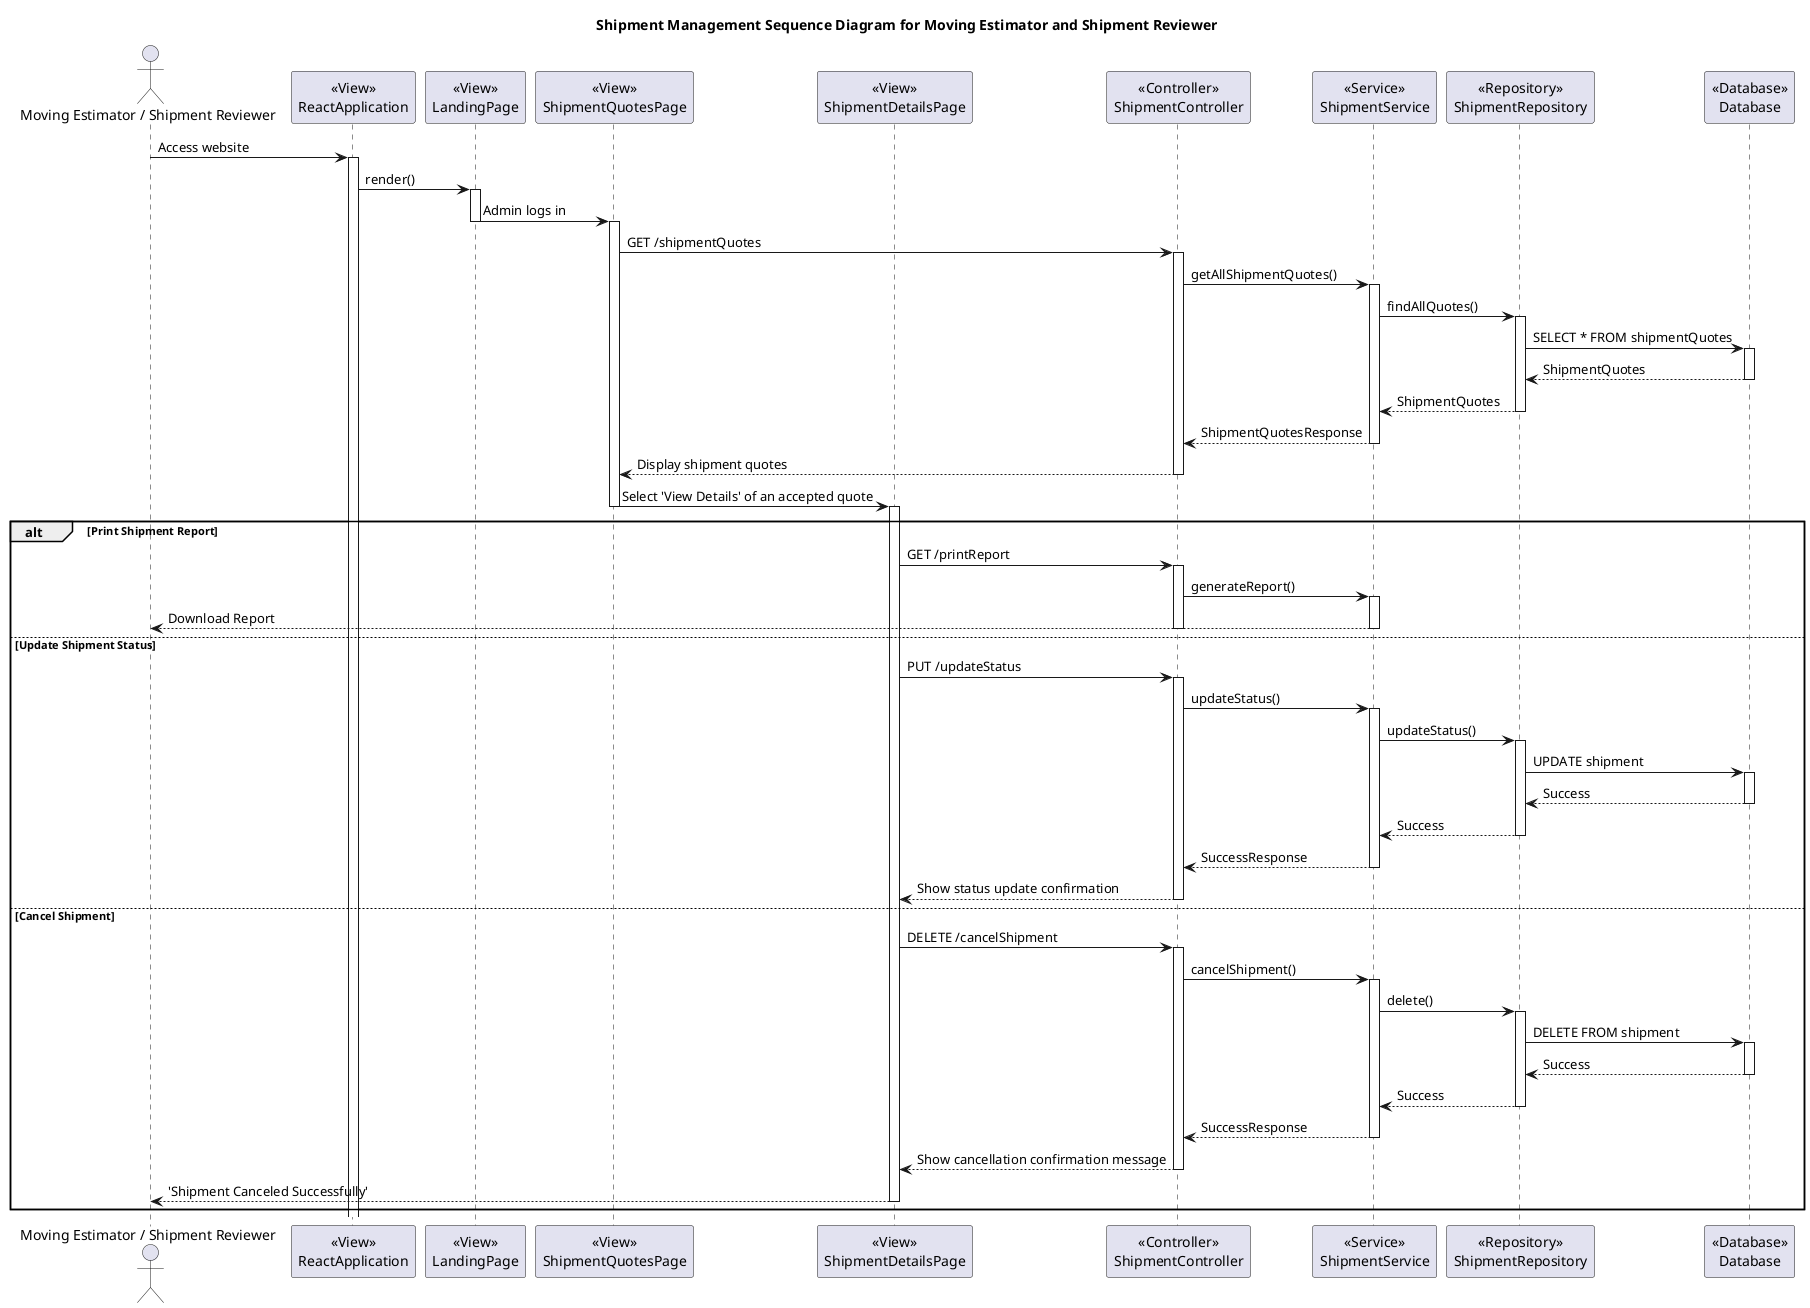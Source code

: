 @startuml
title Shipment Management Sequence Diagram for Moving Estimator and Shipment Reviewer

actor "Moving Estimator / Shipment Reviewer" as Admin

participant ReactApplication as "<<View>>\nReactApplication"
participant LandingPage as "<<View>>\nLandingPage"
participant ShipmentQuotesPage as "<<View>>\nShipmentQuotesPage"
participant ShipmentDetailsPage as "<<View>>\nShipmentDetailsPage"
participant ShipmentController as "<<Controller>>\nShipmentController"
participant ShipmentService as "<<Service>>\nShipmentService"
participant ShipmentRepository as "<<Repository>>\nShipmentRepository"
participant Database as "<<Database>>\nDatabase"

Admin -> ReactApplication : Access website
activate ReactApplication

ReactApplication -> LandingPage : render()
activate LandingPage

LandingPage -> ShipmentQuotesPage : Admin logs in
deactivate LandingPage
activate ShipmentQuotesPage

ShipmentQuotesPage -> ShipmentController : GET /shipmentQuotes
activate ShipmentController

ShipmentController -> ShipmentService : getAllShipmentQuotes()
activate ShipmentService

ShipmentService -> ShipmentRepository : findAllQuotes()
activate ShipmentRepository

ShipmentRepository -> Database : SELECT * FROM shipmentQuotes
activate Database
Database --> ShipmentRepository : ShipmentQuotes
deactivate Database

ShipmentRepository --> ShipmentService : ShipmentQuotes
deactivate ShipmentRepository

ShipmentService --> ShipmentController : ShipmentQuotesResponse
deactivate ShipmentService

ShipmentController --> ShipmentQuotesPage : Display shipment quotes
deactivate ShipmentController

ShipmentQuotesPage -> ShipmentDetailsPage : Select 'View Details' of an accepted quote
deactivate ShipmentQuotesPage
activate ShipmentDetailsPage

alt Print Shipment Report
    ShipmentDetailsPage -> ShipmentController : GET /printReport
    activate ShipmentController
    ShipmentController -> ShipmentService : generateReport()
    activate ShipmentService
    ShipmentService --> Admin : Download Report
    deactivate ShipmentService
    deactivate ShipmentController
else Update Shipment Status
    ShipmentDetailsPage -> ShipmentController : PUT /updateStatus
    activate ShipmentController
    ShipmentController -> ShipmentService : updateStatus()
    activate ShipmentService
    ShipmentService -> ShipmentRepository : updateStatus()
    activate ShipmentRepository
    ShipmentRepository -> Database : UPDATE shipment
    activate Database
    Database --> ShipmentRepository : Success
    deactivate Database
    ShipmentRepository --> ShipmentService : Success
    deactivate ShipmentRepository
    ShipmentService --> ShipmentController : SuccessResponse
    deactivate ShipmentService
    ShipmentController --> ShipmentDetailsPage : Show status update confirmation
    deactivate ShipmentController
else Cancel Shipment
    ShipmentDetailsPage -> ShipmentController : DELETE /cancelShipment
    activate ShipmentController
    ShipmentController -> ShipmentService : cancelShipment()
    activate ShipmentService
    ShipmentService -> ShipmentRepository : delete()
    activate ShipmentRepository
    ShipmentRepository -> Database : DELETE FROM shipment
    activate Database
    Database --> ShipmentRepository : Success
    deactivate Database
    ShipmentRepository --> ShipmentService : Success
    deactivate ShipmentRepository
    ShipmentService --> ShipmentController : SuccessResponse
    deactivate ShipmentService
    ShipmentController --> ShipmentDetailsPage : Show cancellation confirmation message
    deactivate ShipmentController
    ShipmentDetailsPage --> Admin : 'Shipment Canceled Successfully'
    deactivate ShipmentDetailsPage
end

@enduml
